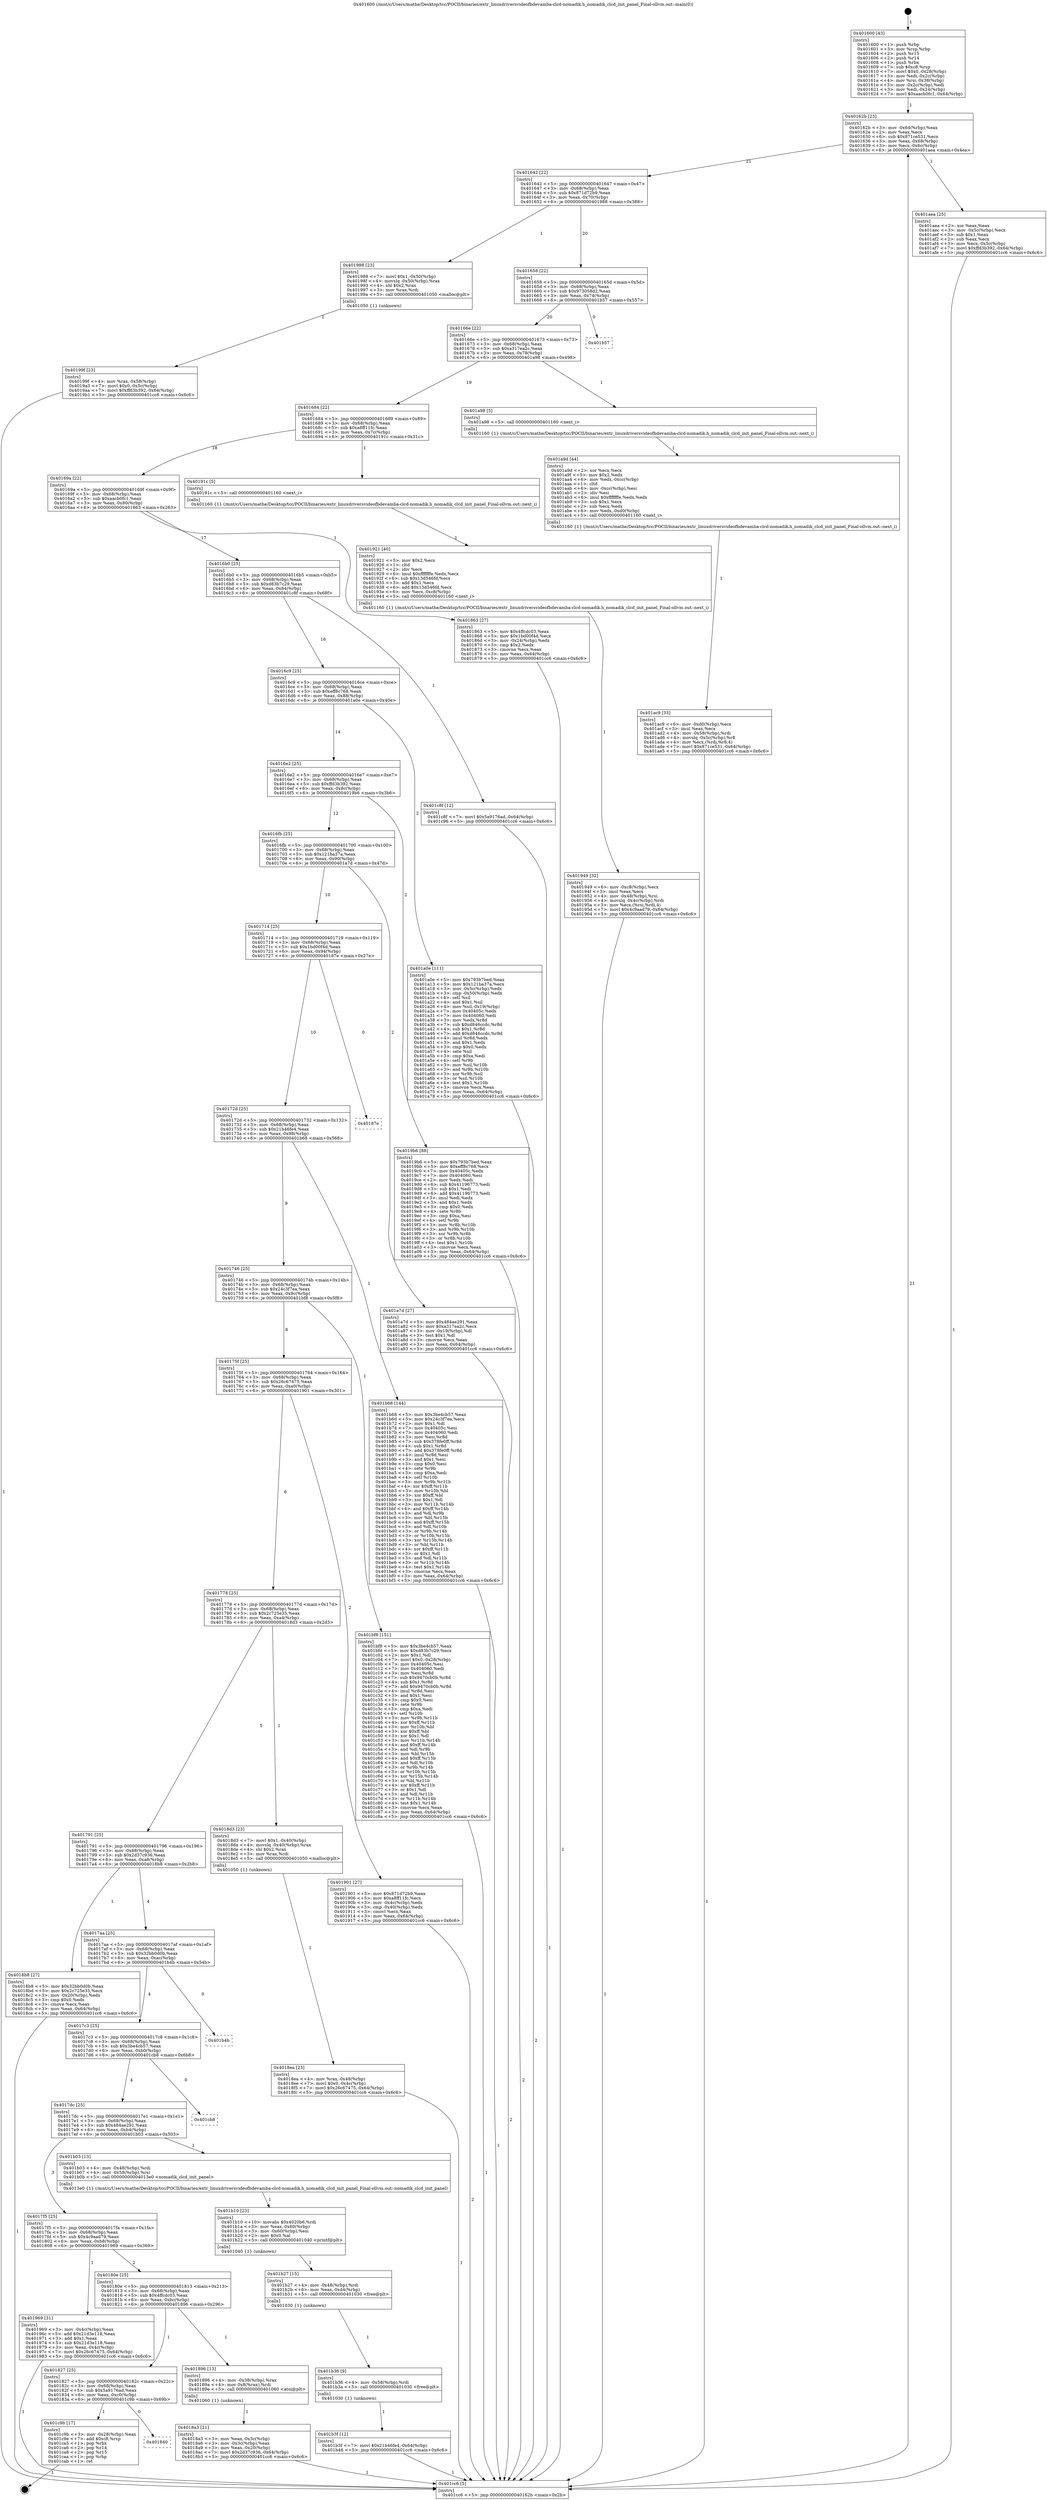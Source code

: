 digraph "0x401600" {
  label = "0x401600 (/mnt/c/Users/mathe/Desktop/tcc/POCII/binaries/extr_linuxdriversvideofbdevamba-clcd-nomadik.h_nomadik_clcd_init_panel_Final-ollvm.out::main(0))"
  labelloc = "t"
  node[shape=record]

  Entry [label="",width=0.3,height=0.3,shape=circle,fillcolor=black,style=filled]
  "0x40162b" [label="{
     0x40162b [23]\l
     | [instrs]\l
     &nbsp;&nbsp;0x40162b \<+3\>: mov -0x64(%rbp),%eax\l
     &nbsp;&nbsp;0x40162e \<+2\>: mov %eax,%ecx\l
     &nbsp;&nbsp;0x401630 \<+6\>: sub $0x871ce531,%ecx\l
     &nbsp;&nbsp;0x401636 \<+3\>: mov %eax,-0x68(%rbp)\l
     &nbsp;&nbsp;0x401639 \<+3\>: mov %ecx,-0x6c(%rbp)\l
     &nbsp;&nbsp;0x40163c \<+6\>: je 0000000000401aea \<main+0x4ea\>\l
  }"]
  "0x401aea" [label="{
     0x401aea [25]\l
     | [instrs]\l
     &nbsp;&nbsp;0x401aea \<+2\>: xor %eax,%eax\l
     &nbsp;&nbsp;0x401aec \<+3\>: mov -0x5c(%rbp),%ecx\l
     &nbsp;&nbsp;0x401aef \<+3\>: sub $0x1,%eax\l
     &nbsp;&nbsp;0x401af2 \<+2\>: sub %eax,%ecx\l
     &nbsp;&nbsp;0x401af4 \<+3\>: mov %ecx,-0x5c(%rbp)\l
     &nbsp;&nbsp;0x401af7 \<+7\>: movl $0xffd3b392,-0x64(%rbp)\l
     &nbsp;&nbsp;0x401afe \<+5\>: jmp 0000000000401cc6 \<main+0x6c6\>\l
  }"]
  "0x401642" [label="{
     0x401642 [22]\l
     | [instrs]\l
     &nbsp;&nbsp;0x401642 \<+5\>: jmp 0000000000401647 \<main+0x47\>\l
     &nbsp;&nbsp;0x401647 \<+3\>: mov -0x68(%rbp),%eax\l
     &nbsp;&nbsp;0x40164a \<+5\>: sub $0x871d72b9,%eax\l
     &nbsp;&nbsp;0x40164f \<+3\>: mov %eax,-0x70(%rbp)\l
     &nbsp;&nbsp;0x401652 \<+6\>: je 0000000000401988 \<main+0x388\>\l
  }"]
  Exit [label="",width=0.3,height=0.3,shape=circle,fillcolor=black,style=filled,peripheries=2]
  "0x401988" [label="{
     0x401988 [23]\l
     | [instrs]\l
     &nbsp;&nbsp;0x401988 \<+7\>: movl $0x1,-0x50(%rbp)\l
     &nbsp;&nbsp;0x40198f \<+4\>: movslq -0x50(%rbp),%rax\l
     &nbsp;&nbsp;0x401993 \<+4\>: shl $0x2,%rax\l
     &nbsp;&nbsp;0x401997 \<+3\>: mov %rax,%rdi\l
     &nbsp;&nbsp;0x40199a \<+5\>: call 0000000000401050 \<malloc@plt\>\l
     | [calls]\l
     &nbsp;&nbsp;0x401050 \{1\} (unknown)\l
  }"]
  "0x401658" [label="{
     0x401658 [22]\l
     | [instrs]\l
     &nbsp;&nbsp;0x401658 \<+5\>: jmp 000000000040165d \<main+0x5d\>\l
     &nbsp;&nbsp;0x40165d \<+3\>: mov -0x68(%rbp),%eax\l
     &nbsp;&nbsp;0x401660 \<+5\>: sub $0x973058d2,%eax\l
     &nbsp;&nbsp;0x401665 \<+3\>: mov %eax,-0x74(%rbp)\l
     &nbsp;&nbsp;0x401668 \<+6\>: je 0000000000401b57 \<main+0x557\>\l
  }"]
  "0x401840" [label="{
     0x401840\l
  }", style=dashed]
  "0x401b57" [label="{
     0x401b57\l
  }", style=dashed]
  "0x40166e" [label="{
     0x40166e [22]\l
     | [instrs]\l
     &nbsp;&nbsp;0x40166e \<+5\>: jmp 0000000000401673 \<main+0x73\>\l
     &nbsp;&nbsp;0x401673 \<+3\>: mov -0x68(%rbp),%eax\l
     &nbsp;&nbsp;0x401676 \<+5\>: sub $0xa317ea2c,%eax\l
     &nbsp;&nbsp;0x40167b \<+3\>: mov %eax,-0x78(%rbp)\l
     &nbsp;&nbsp;0x40167e \<+6\>: je 0000000000401a98 \<main+0x498\>\l
  }"]
  "0x401c9b" [label="{
     0x401c9b [17]\l
     | [instrs]\l
     &nbsp;&nbsp;0x401c9b \<+3\>: mov -0x28(%rbp),%eax\l
     &nbsp;&nbsp;0x401c9e \<+7\>: add $0xc8,%rsp\l
     &nbsp;&nbsp;0x401ca5 \<+1\>: pop %rbx\l
     &nbsp;&nbsp;0x401ca6 \<+2\>: pop %r14\l
     &nbsp;&nbsp;0x401ca8 \<+2\>: pop %r15\l
     &nbsp;&nbsp;0x401caa \<+1\>: pop %rbp\l
     &nbsp;&nbsp;0x401cab \<+1\>: ret\l
  }"]
  "0x401a98" [label="{
     0x401a98 [5]\l
     | [instrs]\l
     &nbsp;&nbsp;0x401a98 \<+5\>: call 0000000000401160 \<next_i\>\l
     | [calls]\l
     &nbsp;&nbsp;0x401160 \{1\} (/mnt/c/Users/mathe/Desktop/tcc/POCII/binaries/extr_linuxdriversvideofbdevamba-clcd-nomadik.h_nomadik_clcd_init_panel_Final-ollvm.out::next_i)\l
  }"]
  "0x401684" [label="{
     0x401684 [22]\l
     | [instrs]\l
     &nbsp;&nbsp;0x401684 \<+5\>: jmp 0000000000401689 \<main+0x89\>\l
     &nbsp;&nbsp;0x401689 \<+3\>: mov -0x68(%rbp),%eax\l
     &nbsp;&nbsp;0x40168c \<+5\>: sub $0xa8ff11fc,%eax\l
     &nbsp;&nbsp;0x401691 \<+3\>: mov %eax,-0x7c(%rbp)\l
     &nbsp;&nbsp;0x401694 \<+6\>: je 000000000040191c \<main+0x31c\>\l
  }"]
  "0x401b3f" [label="{
     0x401b3f [12]\l
     | [instrs]\l
     &nbsp;&nbsp;0x401b3f \<+7\>: movl $0x21b46fe4,-0x64(%rbp)\l
     &nbsp;&nbsp;0x401b46 \<+5\>: jmp 0000000000401cc6 \<main+0x6c6\>\l
  }"]
  "0x40191c" [label="{
     0x40191c [5]\l
     | [instrs]\l
     &nbsp;&nbsp;0x40191c \<+5\>: call 0000000000401160 \<next_i\>\l
     | [calls]\l
     &nbsp;&nbsp;0x401160 \{1\} (/mnt/c/Users/mathe/Desktop/tcc/POCII/binaries/extr_linuxdriversvideofbdevamba-clcd-nomadik.h_nomadik_clcd_init_panel_Final-ollvm.out::next_i)\l
  }"]
  "0x40169a" [label="{
     0x40169a [22]\l
     | [instrs]\l
     &nbsp;&nbsp;0x40169a \<+5\>: jmp 000000000040169f \<main+0x9f\>\l
     &nbsp;&nbsp;0x40169f \<+3\>: mov -0x68(%rbp),%eax\l
     &nbsp;&nbsp;0x4016a2 \<+5\>: sub $0xaacb0fc1,%eax\l
     &nbsp;&nbsp;0x4016a7 \<+3\>: mov %eax,-0x80(%rbp)\l
     &nbsp;&nbsp;0x4016aa \<+6\>: je 0000000000401863 \<main+0x263\>\l
  }"]
  "0x401b36" [label="{
     0x401b36 [9]\l
     | [instrs]\l
     &nbsp;&nbsp;0x401b36 \<+4\>: mov -0x58(%rbp),%rdi\l
     &nbsp;&nbsp;0x401b3a \<+5\>: call 0000000000401030 \<free@plt\>\l
     | [calls]\l
     &nbsp;&nbsp;0x401030 \{1\} (unknown)\l
  }"]
  "0x401863" [label="{
     0x401863 [27]\l
     | [instrs]\l
     &nbsp;&nbsp;0x401863 \<+5\>: mov $0x4ffcdc03,%eax\l
     &nbsp;&nbsp;0x401868 \<+5\>: mov $0x1bd00f4d,%ecx\l
     &nbsp;&nbsp;0x40186d \<+3\>: mov -0x24(%rbp),%edx\l
     &nbsp;&nbsp;0x401870 \<+3\>: cmp $0x2,%edx\l
     &nbsp;&nbsp;0x401873 \<+3\>: cmovne %ecx,%eax\l
     &nbsp;&nbsp;0x401876 \<+3\>: mov %eax,-0x64(%rbp)\l
     &nbsp;&nbsp;0x401879 \<+5\>: jmp 0000000000401cc6 \<main+0x6c6\>\l
  }"]
  "0x4016b0" [label="{
     0x4016b0 [25]\l
     | [instrs]\l
     &nbsp;&nbsp;0x4016b0 \<+5\>: jmp 00000000004016b5 \<main+0xb5\>\l
     &nbsp;&nbsp;0x4016b5 \<+3\>: mov -0x68(%rbp),%eax\l
     &nbsp;&nbsp;0x4016b8 \<+5\>: sub $0xd83b7c29,%eax\l
     &nbsp;&nbsp;0x4016bd \<+6\>: mov %eax,-0x84(%rbp)\l
     &nbsp;&nbsp;0x4016c3 \<+6\>: je 0000000000401c8f \<main+0x68f\>\l
  }"]
  "0x401cc6" [label="{
     0x401cc6 [5]\l
     | [instrs]\l
     &nbsp;&nbsp;0x401cc6 \<+5\>: jmp 000000000040162b \<main+0x2b\>\l
  }"]
  "0x401600" [label="{
     0x401600 [43]\l
     | [instrs]\l
     &nbsp;&nbsp;0x401600 \<+1\>: push %rbp\l
     &nbsp;&nbsp;0x401601 \<+3\>: mov %rsp,%rbp\l
     &nbsp;&nbsp;0x401604 \<+2\>: push %r15\l
     &nbsp;&nbsp;0x401606 \<+2\>: push %r14\l
     &nbsp;&nbsp;0x401608 \<+1\>: push %rbx\l
     &nbsp;&nbsp;0x401609 \<+7\>: sub $0xc8,%rsp\l
     &nbsp;&nbsp;0x401610 \<+7\>: movl $0x0,-0x28(%rbp)\l
     &nbsp;&nbsp;0x401617 \<+3\>: mov %edi,-0x2c(%rbp)\l
     &nbsp;&nbsp;0x40161a \<+4\>: mov %rsi,-0x38(%rbp)\l
     &nbsp;&nbsp;0x40161e \<+3\>: mov -0x2c(%rbp),%edi\l
     &nbsp;&nbsp;0x401621 \<+3\>: mov %edi,-0x24(%rbp)\l
     &nbsp;&nbsp;0x401624 \<+7\>: movl $0xaacb0fc1,-0x64(%rbp)\l
  }"]
  "0x401b27" [label="{
     0x401b27 [15]\l
     | [instrs]\l
     &nbsp;&nbsp;0x401b27 \<+4\>: mov -0x48(%rbp),%rdi\l
     &nbsp;&nbsp;0x401b2b \<+6\>: mov %eax,-0xd4(%rbp)\l
     &nbsp;&nbsp;0x401b31 \<+5\>: call 0000000000401030 \<free@plt\>\l
     | [calls]\l
     &nbsp;&nbsp;0x401030 \{1\} (unknown)\l
  }"]
  "0x401c8f" [label="{
     0x401c8f [12]\l
     | [instrs]\l
     &nbsp;&nbsp;0x401c8f \<+7\>: movl $0x5a9176ad,-0x64(%rbp)\l
     &nbsp;&nbsp;0x401c96 \<+5\>: jmp 0000000000401cc6 \<main+0x6c6\>\l
  }"]
  "0x4016c9" [label="{
     0x4016c9 [25]\l
     | [instrs]\l
     &nbsp;&nbsp;0x4016c9 \<+5\>: jmp 00000000004016ce \<main+0xce\>\l
     &nbsp;&nbsp;0x4016ce \<+3\>: mov -0x68(%rbp),%eax\l
     &nbsp;&nbsp;0x4016d1 \<+5\>: sub $0xeff8c768,%eax\l
     &nbsp;&nbsp;0x4016d6 \<+6\>: mov %eax,-0x88(%rbp)\l
     &nbsp;&nbsp;0x4016dc \<+6\>: je 0000000000401a0e \<main+0x40e\>\l
  }"]
  "0x401b10" [label="{
     0x401b10 [23]\l
     | [instrs]\l
     &nbsp;&nbsp;0x401b10 \<+10\>: movabs $0x4020b6,%rdi\l
     &nbsp;&nbsp;0x401b1a \<+3\>: mov %eax,-0x60(%rbp)\l
     &nbsp;&nbsp;0x401b1d \<+3\>: mov -0x60(%rbp),%esi\l
     &nbsp;&nbsp;0x401b20 \<+2\>: mov $0x0,%al\l
     &nbsp;&nbsp;0x401b22 \<+5\>: call 0000000000401040 \<printf@plt\>\l
     | [calls]\l
     &nbsp;&nbsp;0x401040 \{1\} (unknown)\l
  }"]
  "0x401a0e" [label="{
     0x401a0e [111]\l
     | [instrs]\l
     &nbsp;&nbsp;0x401a0e \<+5\>: mov $0x793b7bed,%eax\l
     &nbsp;&nbsp;0x401a13 \<+5\>: mov $0x121ba37a,%ecx\l
     &nbsp;&nbsp;0x401a18 \<+3\>: mov -0x5c(%rbp),%edx\l
     &nbsp;&nbsp;0x401a1b \<+3\>: cmp -0x50(%rbp),%edx\l
     &nbsp;&nbsp;0x401a1e \<+4\>: setl %sil\l
     &nbsp;&nbsp;0x401a22 \<+4\>: and $0x1,%sil\l
     &nbsp;&nbsp;0x401a26 \<+4\>: mov %sil,-0x19(%rbp)\l
     &nbsp;&nbsp;0x401a2a \<+7\>: mov 0x40405c,%edx\l
     &nbsp;&nbsp;0x401a31 \<+7\>: mov 0x404060,%edi\l
     &nbsp;&nbsp;0x401a38 \<+3\>: mov %edx,%r8d\l
     &nbsp;&nbsp;0x401a3b \<+7\>: sub $0xd846ccdc,%r8d\l
     &nbsp;&nbsp;0x401a42 \<+4\>: sub $0x1,%r8d\l
     &nbsp;&nbsp;0x401a46 \<+7\>: add $0xd846ccdc,%r8d\l
     &nbsp;&nbsp;0x401a4d \<+4\>: imul %r8d,%edx\l
     &nbsp;&nbsp;0x401a51 \<+3\>: and $0x1,%edx\l
     &nbsp;&nbsp;0x401a54 \<+3\>: cmp $0x0,%edx\l
     &nbsp;&nbsp;0x401a57 \<+4\>: sete %sil\l
     &nbsp;&nbsp;0x401a5b \<+3\>: cmp $0xa,%edi\l
     &nbsp;&nbsp;0x401a5e \<+4\>: setl %r9b\l
     &nbsp;&nbsp;0x401a62 \<+3\>: mov %sil,%r10b\l
     &nbsp;&nbsp;0x401a65 \<+3\>: and %r9b,%r10b\l
     &nbsp;&nbsp;0x401a68 \<+3\>: xor %r9b,%sil\l
     &nbsp;&nbsp;0x401a6b \<+3\>: or %sil,%r10b\l
     &nbsp;&nbsp;0x401a6e \<+4\>: test $0x1,%r10b\l
     &nbsp;&nbsp;0x401a72 \<+3\>: cmovne %ecx,%eax\l
     &nbsp;&nbsp;0x401a75 \<+3\>: mov %eax,-0x64(%rbp)\l
     &nbsp;&nbsp;0x401a78 \<+5\>: jmp 0000000000401cc6 \<main+0x6c6\>\l
  }"]
  "0x4016e2" [label="{
     0x4016e2 [25]\l
     | [instrs]\l
     &nbsp;&nbsp;0x4016e2 \<+5\>: jmp 00000000004016e7 \<main+0xe7\>\l
     &nbsp;&nbsp;0x4016e7 \<+3\>: mov -0x68(%rbp),%eax\l
     &nbsp;&nbsp;0x4016ea \<+5\>: sub $0xffd3b392,%eax\l
     &nbsp;&nbsp;0x4016ef \<+6\>: mov %eax,-0x8c(%rbp)\l
     &nbsp;&nbsp;0x4016f5 \<+6\>: je 00000000004019b6 \<main+0x3b6\>\l
  }"]
  "0x401ac9" [label="{
     0x401ac9 [33]\l
     | [instrs]\l
     &nbsp;&nbsp;0x401ac9 \<+6\>: mov -0xd0(%rbp),%ecx\l
     &nbsp;&nbsp;0x401acf \<+3\>: imul %eax,%ecx\l
     &nbsp;&nbsp;0x401ad2 \<+4\>: mov -0x58(%rbp),%rdi\l
     &nbsp;&nbsp;0x401ad6 \<+4\>: movslq -0x5c(%rbp),%r8\l
     &nbsp;&nbsp;0x401ada \<+4\>: mov %ecx,(%rdi,%r8,4)\l
     &nbsp;&nbsp;0x401ade \<+7\>: movl $0x871ce531,-0x64(%rbp)\l
     &nbsp;&nbsp;0x401ae5 \<+5\>: jmp 0000000000401cc6 \<main+0x6c6\>\l
  }"]
  "0x4019b6" [label="{
     0x4019b6 [88]\l
     | [instrs]\l
     &nbsp;&nbsp;0x4019b6 \<+5\>: mov $0x793b7bed,%eax\l
     &nbsp;&nbsp;0x4019bb \<+5\>: mov $0xeff8c768,%ecx\l
     &nbsp;&nbsp;0x4019c0 \<+7\>: mov 0x40405c,%edx\l
     &nbsp;&nbsp;0x4019c7 \<+7\>: mov 0x404060,%esi\l
     &nbsp;&nbsp;0x4019ce \<+2\>: mov %edx,%edi\l
     &nbsp;&nbsp;0x4019d0 \<+6\>: sub $0x41196773,%edi\l
     &nbsp;&nbsp;0x4019d6 \<+3\>: sub $0x1,%edi\l
     &nbsp;&nbsp;0x4019d9 \<+6\>: add $0x41196773,%edi\l
     &nbsp;&nbsp;0x4019df \<+3\>: imul %edi,%edx\l
     &nbsp;&nbsp;0x4019e2 \<+3\>: and $0x1,%edx\l
     &nbsp;&nbsp;0x4019e5 \<+3\>: cmp $0x0,%edx\l
     &nbsp;&nbsp;0x4019e8 \<+4\>: sete %r8b\l
     &nbsp;&nbsp;0x4019ec \<+3\>: cmp $0xa,%esi\l
     &nbsp;&nbsp;0x4019ef \<+4\>: setl %r9b\l
     &nbsp;&nbsp;0x4019f3 \<+3\>: mov %r8b,%r10b\l
     &nbsp;&nbsp;0x4019f6 \<+3\>: and %r9b,%r10b\l
     &nbsp;&nbsp;0x4019f9 \<+3\>: xor %r9b,%r8b\l
     &nbsp;&nbsp;0x4019fc \<+3\>: or %r8b,%r10b\l
     &nbsp;&nbsp;0x4019ff \<+4\>: test $0x1,%r10b\l
     &nbsp;&nbsp;0x401a03 \<+3\>: cmovne %ecx,%eax\l
     &nbsp;&nbsp;0x401a06 \<+3\>: mov %eax,-0x64(%rbp)\l
     &nbsp;&nbsp;0x401a09 \<+5\>: jmp 0000000000401cc6 \<main+0x6c6\>\l
  }"]
  "0x4016fb" [label="{
     0x4016fb [25]\l
     | [instrs]\l
     &nbsp;&nbsp;0x4016fb \<+5\>: jmp 0000000000401700 \<main+0x100\>\l
     &nbsp;&nbsp;0x401700 \<+3\>: mov -0x68(%rbp),%eax\l
     &nbsp;&nbsp;0x401703 \<+5\>: sub $0x121ba37a,%eax\l
     &nbsp;&nbsp;0x401708 \<+6\>: mov %eax,-0x90(%rbp)\l
     &nbsp;&nbsp;0x40170e \<+6\>: je 0000000000401a7d \<main+0x47d\>\l
  }"]
  "0x401a9d" [label="{
     0x401a9d [44]\l
     | [instrs]\l
     &nbsp;&nbsp;0x401a9d \<+2\>: xor %ecx,%ecx\l
     &nbsp;&nbsp;0x401a9f \<+5\>: mov $0x2,%edx\l
     &nbsp;&nbsp;0x401aa4 \<+6\>: mov %edx,-0xcc(%rbp)\l
     &nbsp;&nbsp;0x401aaa \<+1\>: cltd\l
     &nbsp;&nbsp;0x401aab \<+6\>: mov -0xcc(%rbp),%esi\l
     &nbsp;&nbsp;0x401ab1 \<+2\>: idiv %esi\l
     &nbsp;&nbsp;0x401ab3 \<+6\>: imul $0xfffffffe,%edx,%edx\l
     &nbsp;&nbsp;0x401ab9 \<+3\>: sub $0x1,%ecx\l
     &nbsp;&nbsp;0x401abc \<+2\>: sub %ecx,%edx\l
     &nbsp;&nbsp;0x401abe \<+6\>: mov %edx,-0xd0(%rbp)\l
     &nbsp;&nbsp;0x401ac4 \<+5\>: call 0000000000401160 \<next_i\>\l
     | [calls]\l
     &nbsp;&nbsp;0x401160 \{1\} (/mnt/c/Users/mathe/Desktop/tcc/POCII/binaries/extr_linuxdriversvideofbdevamba-clcd-nomadik.h_nomadik_clcd_init_panel_Final-ollvm.out::next_i)\l
  }"]
  "0x401a7d" [label="{
     0x401a7d [27]\l
     | [instrs]\l
     &nbsp;&nbsp;0x401a7d \<+5\>: mov $0x484ae291,%eax\l
     &nbsp;&nbsp;0x401a82 \<+5\>: mov $0xa317ea2c,%ecx\l
     &nbsp;&nbsp;0x401a87 \<+3\>: mov -0x19(%rbp),%dl\l
     &nbsp;&nbsp;0x401a8a \<+3\>: test $0x1,%dl\l
     &nbsp;&nbsp;0x401a8d \<+3\>: cmovne %ecx,%eax\l
     &nbsp;&nbsp;0x401a90 \<+3\>: mov %eax,-0x64(%rbp)\l
     &nbsp;&nbsp;0x401a93 \<+5\>: jmp 0000000000401cc6 \<main+0x6c6\>\l
  }"]
  "0x401714" [label="{
     0x401714 [25]\l
     | [instrs]\l
     &nbsp;&nbsp;0x401714 \<+5\>: jmp 0000000000401719 \<main+0x119\>\l
     &nbsp;&nbsp;0x401719 \<+3\>: mov -0x68(%rbp),%eax\l
     &nbsp;&nbsp;0x40171c \<+5\>: sub $0x1bd00f4d,%eax\l
     &nbsp;&nbsp;0x401721 \<+6\>: mov %eax,-0x94(%rbp)\l
     &nbsp;&nbsp;0x401727 \<+6\>: je 000000000040187e \<main+0x27e\>\l
  }"]
  "0x40199f" [label="{
     0x40199f [23]\l
     | [instrs]\l
     &nbsp;&nbsp;0x40199f \<+4\>: mov %rax,-0x58(%rbp)\l
     &nbsp;&nbsp;0x4019a3 \<+7\>: movl $0x0,-0x5c(%rbp)\l
     &nbsp;&nbsp;0x4019aa \<+7\>: movl $0xffd3b392,-0x64(%rbp)\l
     &nbsp;&nbsp;0x4019b1 \<+5\>: jmp 0000000000401cc6 \<main+0x6c6\>\l
  }"]
  "0x40187e" [label="{
     0x40187e\l
  }", style=dashed]
  "0x40172d" [label="{
     0x40172d [25]\l
     | [instrs]\l
     &nbsp;&nbsp;0x40172d \<+5\>: jmp 0000000000401732 \<main+0x132\>\l
     &nbsp;&nbsp;0x401732 \<+3\>: mov -0x68(%rbp),%eax\l
     &nbsp;&nbsp;0x401735 \<+5\>: sub $0x21b46fe4,%eax\l
     &nbsp;&nbsp;0x40173a \<+6\>: mov %eax,-0x98(%rbp)\l
     &nbsp;&nbsp;0x401740 \<+6\>: je 0000000000401b68 \<main+0x568\>\l
  }"]
  "0x401949" [label="{
     0x401949 [32]\l
     | [instrs]\l
     &nbsp;&nbsp;0x401949 \<+6\>: mov -0xc8(%rbp),%ecx\l
     &nbsp;&nbsp;0x40194f \<+3\>: imul %eax,%ecx\l
     &nbsp;&nbsp;0x401952 \<+4\>: mov -0x48(%rbp),%rsi\l
     &nbsp;&nbsp;0x401956 \<+4\>: movslq -0x4c(%rbp),%rdi\l
     &nbsp;&nbsp;0x40195a \<+3\>: mov %ecx,(%rsi,%rdi,4)\l
     &nbsp;&nbsp;0x40195d \<+7\>: movl $0x4c9aad79,-0x64(%rbp)\l
     &nbsp;&nbsp;0x401964 \<+5\>: jmp 0000000000401cc6 \<main+0x6c6\>\l
  }"]
  "0x401b68" [label="{
     0x401b68 [144]\l
     | [instrs]\l
     &nbsp;&nbsp;0x401b68 \<+5\>: mov $0x3be4cb57,%eax\l
     &nbsp;&nbsp;0x401b6d \<+5\>: mov $0x24c3f7ea,%ecx\l
     &nbsp;&nbsp;0x401b72 \<+2\>: mov $0x1,%dl\l
     &nbsp;&nbsp;0x401b74 \<+7\>: mov 0x40405c,%esi\l
     &nbsp;&nbsp;0x401b7b \<+7\>: mov 0x404060,%edi\l
     &nbsp;&nbsp;0x401b82 \<+3\>: mov %esi,%r8d\l
     &nbsp;&nbsp;0x401b85 \<+7\>: sub $0x378fe0ff,%r8d\l
     &nbsp;&nbsp;0x401b8c \<+4\>: sub $0x1,%r8d\l
     &nbsp;&nbsp;0x401b90 \<+7\>: add $0x378fe0ff,%r8d\l
     &nbsp;&nbsp;0x401b97 \<+4\>: imul %r8d,%esi\l
     &nbsp;&nbsp;0x401b9b \<+3\>: and $0x1,%esi\l
     &nbsp;&nbsp;0x401b9e \<+3\>: cmp $0x0,%esi\l
     &nbsp;&nbsp;0x401ba1 \<+4\>: sete %r9b\l
     &nbsp;&nbsp;0x401ba5 \<+3\>: cmp $0xa,%edi\l
     &nbsp;&nbsp;0x401ba8 \<+4\>: setl %r10b\l
     &nbsp;&nbsp;0x401bac \<+3\>: mov %r9b,%r11b\l
     &nbsp;&nbsp;0x401baf \<+4\>: xor $0xff,%r11b\l
     &nbsp;&nbsp;0x401bb3 \<+3\>: mov %r10b,%bl\l
     &nbsp;&nbsp;0x401bb6 \<+3\>: xor $0xff,%bl\l
     &nbsp;&nbsp;0x401bb9 \<+3\>: xor $0x1,%dl\l
     &nbsp;&nbsp;0x401bbc \<+3\>: mov %r11b,%r14b\l
     &nbsp;&nbsp;0x401bbf \<+4\>: and $0xff,%r14b\l
     &nbsp;&nbsp;0x401bc3 \<+3\>: and %dl,%r9b\l
     &nbsp;&nbsp;0x401bc6 \<+3\>: mov %bl,%r15b\l
     &nbsp;&nbsp;0x401bc9 \<+4\>: and $0xff,%r15b\l
     &nbsp;&nbsp;0x401bcd \<+3\>: and %dl,%r10b\l
     &nbsp;&nbsp;0x401bd0 \<+3\>: or %r9b,%r14b\l
     &nbsp;&nbsp;0x401bd3 \<+3\>: or %r10b,%r15b\l
     &nbsp;&nbsp;0x401bd6 \<+3\>: xor %r15b,%r14b\l
     &nbsp;&nbsp;0x401bd9 \<+3\>: or %bl,%r11b\l
     &nbsp;&nbsp;0x401bdc \<+4\>: xor $0xff,%r11b\l
     &nbsp;&nbsp;0x401be0 \<+3\>: or $0x1,%dl\l
     &nbsp;&nbsp;0x401be3 \<+3\>: and %dl,%r11b\l
     &nbsp;&nbsp;0x401be6 \<+3\>: or %r11b,%r14b\l
     &nbsp;&nbsp;0x401be9 \<+4\>: test $0x1,%r14b\l
     &nbsp;&nbsp;0x401bed \<+3\>: cmovne %ecx,%eax\l
     &nbsp;&nbsp;0x401bf0 \<+3\>: mov %eax,-0x64(%rbp)\l
     &nbsp;&nbsp;0x401bf3 \<+5\>: jmp 0000000000401cc6 \<main+0x6c6\>\l
  }"]
  "0x401746" [label="{
     0x401746 [25]\l
     | [instrs]\l
     &nbsp;&nbsp;0x401746 \<+5\>: jmp 000000000040174b \<main+0x14b\>\l
     &nbsp;&nbsp;0x40174b \<+3\>: mov -0x68(%rbp),%eax\l
     &nbsp;&nbsp;0x40174e \<+5\>: sub $0x24c3f7ea,%eax\l
     &nbsp;&nbsp;0x401753 \<+6\>: mov %eax,-0x9c(%rbp)\l
     &nbsp;&nbsp;0x401759 \<+6\>: je 0000000000401bf8 \<main+0x5f8\>\l
  }"]
  "0x401921" [label="{
     0x401921 [40]\l
     | [instrs]\l
     &nbsp;&nbsp;0x401921 \<+5\>: mov $0x2,%ecx\l
     &nbsp;&nbsp;0x401926 \<+1\>: cltd\l
     &nbsp;&nbsp;0x401927 \<+2\>: idiv %ecx\l
     &nbsp;&nbsp;0x401929 \<+6\>: imul $0xfffffffe,%edx,%ecx\l
     &nbsp;&nbsp;0x40192f \<+6\>: sub $0x13d546fd,%ecx\l
     &nbsp;&nbsp;0x401935 \<+3\>: add $0x1,%ecx\l
     &nbsp;&nbsp;0x401938 \<+6\>: add $0x13d546fd,%ecx\l
     &nbsp;&nbsp;0x40193e \<+6\>: mov %ecx,-0xc8(%rbp)\l
     &nbsp;&nbsp;0x401944 \<+5\>: call 0000000000401160 \<next_i\>\l
     | [calls]\l
     &nbsp;&nbsp;0x401160 \{1\} (/mnt/c/Users/mathe/Desktop/tcc/POCII/binaries/extr_linuxdriversvideofbdevamba-clcd-nomadik.h_nomadik_clcd_init_panel_Final-ollvm.out::next_i)\l
  }"]
  "0x401bf8" [label="{
     0x401bf8 [151]\l
     | [instrs]\l
     &nbsp;&nbsp;0x401bf8 \<+5\>: mov $0x3be4cb57,%eax\l
     &nbsp;&nbsp;0x401bfd \<+5\>: mov $0xd83b7c29,%ecx\l
     &nbsp;&nbsp;0x401c02 \<+2\>: mov $0x1,%dl\l
     &nbsp;&nbsp;0x401c04 \<+7\>: movl $0x0,-0x28(%rbp)\l
     &nbsp;&nbsp;0x401c0b \<+7\>: mov 0x40405c,%esi\l
     &nbsp;&nbsp;0x401c12 \<+7\>: mov 0x404060,%edi\l
     &nbsp;&nbsp;0x401c19 \<+3\>: mov %esi,%r8d\l
     &nbsp;&nbsp;0x401c1c \<+7\>: sub $0x9470cb0b,%r8d\l
     &nbsp;&nbsp;0x401c23 \<+4\>: sub $0x1,%r8d\l
     &nbsp;&nbsp;0x401c27 \<+7\>: add $0x9470cb0b,%r8d\l
     &nbsp;&nbsp;0x401c2e \<+4\>: imul %r8d,%esi\l
     &nbsp;&nbsp;0x401c32 \<+3\>: and $0x1,%esi\l
     &nbsp;&nbsp;0x401c35 \<+3\>: cmp $0x0,%esi\l
     &nbsp;&nbsp;0x401c38 \<+4\>: sete %r9b\l
     &nbsp;&nbsp;0x401c3c \<+3\>: cmp $0xa,%edi\l
     &nbsp;&nbsp;0x401c3f \<+4\>: setl %r10b\l
     &nbsp;&nbsp;0x401c43 \<+3\>: mov %r9b,%r11b\l
     &nbsp;&nbsp;0x401c46 \<+4\>: xor $0xff,%r11b\l
     &nbsp;&nbsp;0x401c4a \<+3\>: mov %r10b,%bl\l
     &nbsp;&nbsp;0x401c4d \<+3\>: xor $0xff,%bl\l
     &nbsp;&nbsp;0x401c50 \<+3\>: xor $0x1,%dl\l
     &nbsp;&nbsp;0x401c53 \<+3\>: mov %r11b,%r14b\l
     &nbsp;&nbsp;0x401c56 \<+4\>: and $0xff,%r14b\l
     &nbsp;&nbsp;0x401c5a \<+3\>: and %dl,%r9b\l
     &nbsp;&nbsp;0x401c5d \<+3\>: mov %bl,%r15b\l
     &nbsp;&nbsp;0x401c60 \<+4\>: and $0xff,%r15b\l
     &nbsp;&nbsp;0x401c64 \<+3\>: and %dl,%r10b\l
     &nbsp;&nbsp;0x401c67 \<+3\>: or %r9b,%r14b\l
     &nbsp;&nbsp;0x401c6a \<+3\>: or %r10b,%r15b\l
     &nbsp;&nbsp;0x401c6d \<+3\>: xor %r15b,%r14b\l
     &nbsp;&nbsp;0x401c70 \<+3\>: or %bl,%r11b\l
     &nbsp;&nbsp;0x401c73 \<+4\>: xor $0xff,%r11b\l
     &nbsp;&nbsp;0x401c77 \<+3\>: or $0x1,%dl\l
     &nbsp;&nbsp;0x401c7a \<+3\>: and %dl,%r11b\l
     &nbsp;&nbsp;0x401c7d \<+3\>: or %r11b,%r14b\l
     &nbsp;&nbsp;0x401c80 \<+4\>: test $0x1,%r14b\l
     &nbsp;&nbsp;0x401c84 \<+3\>: cmovne %ecx,%eax\l
     &nbsp;&nbsp;0x401c87 \<+3\>: mov %eax,-0x64(%rbp)\l
     &nbsp;&nbsp;0x401c8a \<+5\>: jmp 0000000000401cc6 \<main+0x6c6\>\l
  }"]
  "0x40175f" [label="{
     0x40175f [25]\l
     | [instrs]\l
     &nbsp;&nbsp;0x40175f \<+5\>: jmp 0000000000401764 \<main+0x164\>\l
     &nbsp;&nbsp;0x401764 \<+3\>: mov -0x68(%rbp),%eax\l
     &nbsp;&nbsp;0x401767 \<+5\>: sub $0x26c67475,%eax\l
     &nbsp;&nbsp;0x40176c \<+6\>: mov %eax,-0xa0(%rbp)\l
     &nbsp;&nbsp;0x401772 \<+6\>: je 0000000000401901 \<main+0x301\>\l
  }"]
  "0x4018ea" [label="{
     0x4018ea [23]\l
     | [instrs]\l
     &nbsp;&nbsp;0x4018ea \<+4\>: mov %rax,-0x48(%rbp)\l
     &nbsp;&nbsp;0x4018ee \<+7\>: movl $0x0,-0x4c(%rbp)\l
     &nbsp;&nbsp;0x4018f5 \<+7\>: movl $0x26c67475,-0x64(%rbp)\l
     &nbsp;&nbsp;0x4018fc \<+5\>: jmp 0000000000401cc6 \<main+0x6c6\>\l
  }"]
  "0x401901" [label="{
     0x401901 [27]\l
     | [instrs]\l
     &nbsp;&nbsp;0x401901 \<+5\>: mov $0x871d72b9,%eax\l
     &nbsp;&nbsp;0x401906 \<+5\>: mov $0xa8ff11fc,%ecx\l
     &nbsp;&nbsp;0x40190b \<+3\>: mov -0x4c(%rbp),%edx\l
     &nbsp;&nbsp;0x40190e \<+3\>: cmp -0x40(%rbp),%edx\l
     &nbsp;&nbsp;0x401911 \<+3\>: cmovl %ecx,%eax\l
     &nbsp;&nbsp;0x401914 \<+3\>: mov %eax,-0x64(%rbp)\l
     &nbsp;&nbsp;0x401917 \<+5\>: jmp 0000000000401cc6 \<main+0x6c6\>\l
  }"]
  "0x401778" [label="{
     0x401778 [25]\l
     | [instrs]\l
     &nbsp;&nbsp;0x401778 \<+5\>: jmp 000000000040177d \<main+0x17d\>\l
     &nbsp;&nbsp;0x40177d \<+3\>: mov -0x68(%rbp),%eax\l
     &nbsp;&nbsp;0x401780 \<+5\>: sub $0x2c725e35,%eax\l
     &nbsp;&nbsp;0x401785 \<+6\>: mov %eax,-0xa4(%rbp)\l
     &nbsp;&nbsp;0x40178b \<+6\>: je 00000000004018d3 \<main+0x2d3\>\l
  }"]
  "0x4018a3" [label="{
     0x4018a3 [21]\l
     | [instrs]\l
     &nbsp;&nbsp;0x4018a3 \<+3\>: mov %eax,-0x3c(%rbp)\l
     &nbsp;&nbsp;0x4018a6 \<+3\>: mov -0x3c(%rbp),%eax\l
     &nbsp;&nbsp;0x4018a9 \<+3\>: mov %eax,-0x20(%rbp)\l
     &nbsp;&nbsp;0x4018ac \<+7\>: movl $0x2d37c936,-0x64(%rbp)\l
     &nbsp;&nbsp;0x4018b3 \<+5\>: jmp 0000000000401cc6 \<main+0x6c6\>\l
  }"]
  "0x4018d3" [label="{
     0x4018d3 [23]\l
     | [instrs]\l
     &nbsp;&nbsp;0x4018d3 \<+7\>: movl $0x1,-0x40(%rbp)\l
     &nbsp;&nbsp;0x4018da \<+4\>: movslq -0x40(%rbp),%rax\l
     &nbsp;&nbsp;0x4018de \<+4\>: shl $0x2,%rax\l
     &nbsp;&nbsp;0x4018e2 \<+3\>: mov %rax,%rdi\l
     &nbsp;&nbsp;0x4018e5 \<+5\>: call 0000000000401050 \<malloc@plt\>\l
     | [calls]\l
     &nbsp;&nbsp;0x401050 \{1\} (unknown)\l
  }"]
  "0x401791" [label="{
     0x401791 [25]\l
     | [instrs]\l
     &nbsp;&nbsp;0x401791 \<+5\>: jmp 0000000000401796 \<main+0x196\>\l
     &nbsp;&nbsp;0x401796 \<+3\>: mov -0x68(%rbp),%eax\l
     &nbsp;&nbsp;0x401799 \<+5\>: sub $0x2d37c936,%eax\l
     &nbsp;&nbsp;0x40179e \<+6\>: mov %eax,-0xa8(%rbp)\l
     &nbsp;&nbsp;0x4017a4 \<+6\>: je 00000000004018b8 \<main+0x2b8\>\l
  }"]
  "0x401827" [label="{
     0x401827 [25]\l
     | [instrs]\l
     &nbsp;&nbsp;0x401827 \<+5\>: jmp 000000000040182c \<main+0x22c\>\l
     &nbsp;&nbsp;0x40182c \<+3\>: mov -0x68(%rbp),%eax\l
     &nbsp;&nbsp;0x40182f \<+5\>: sub $0x5a9176ad,%eax\l
     &nbsp;&nbsp;0x401834 \<+6\>: mov %eax,-0xc0(%rbp)\l
     &nbsp;&nbsp;0x40183a \<+6\>: je 0000000000401c9b \<main+0x69b\>\l
  }"]
  "0x4018b8" [label="{
     0x4018b8 [27]\l
     | [instrs]\l
     &nbsp;&nbsp;0x4018b8 \<+5\>: mov $0x32bb0d0b,%eax\l
     &nbsp;&nbsp;0x4018bd \<+5\>: mov $0x2c725e35,%ecx\l
     &nbsp;&nbsp;0x4018c2 \<+3\>: mov -0x20(%rbp),%edx\l
     &nbsp;&nbsp;0x4018c5 \<+3\>: cmp $0x0,%edx\l
     &nbsp;&nbsp;0x4018c8 \<+3\>: cmove %ecx,%eax\l
     &nbsp;&nbsp;0x4018cb \<+3\>: mov %eax,-0x64(%rbp)\l
     &nbsp;&nbsp;0x4018ce \<+5\>: jmp 0000000000401cc6 \<main+0x6c6\>\l
  }"]
  "0x4017aa" [label="{
     0x4017aa [25]\l
     | [instrs]\l
     &nbsp;&nbsp;0x4017aa \<+5\>: jmp 00000000004017af \<main+0x1af\>\l
     &nbsp;&nbsp;0x4017af \<+3\>: mov -0x68(%rbp),%eax\l
     &nbsp;&nbsp;0x4017b2 \<+5\>: sub $0x32bb0d0b,%eax\l
     &nbsp;&nbsp;0x4017b7 \<+6\>: mov %eax,-0xac(%rbp)\l
     &nbsp;&nbsp;0x4017bd \<+6\>: je 0000000000401b4b \<main+0x54b\>\l
  }"]
  "0x401896" [label="{
     0x401896 [13]\l
     | [instrs]\l
     &nbsp;&nbsp;0x401896 \<+4\>: mov -0x38(%rbp),%rax\l
     &nbsp;&nbsp;0x40189a \<+4\>: mov 0x8(%rax),%rdi\l
     &nbsp;&nbsp;0x40189e \<+5\>: call 0000000000401060 \<atoi@plt\>\l
     | [calls]\l
     &nbsp;&nbsp;0x401060 \{1\} (unknown)\l
  }"]
  "0x401b4b" [label="{
     0x401b4b\l
  }", style=dashed]
  "0x4017c3" [label="{
     0x4017c3 [25]\l
     | [instrs]\l
     &nbsp;&nbsp;0x4017c3 \<+5\>: jmp 00000000004017c8 \<main+0x1c8\>\l
     &nbsp;&nbsp;0x4017c8 \<+3\>: mov -0x68(%rbp),%eax\l
     &nbsp;&nbsp;0x4017cb \<+5\>: sub $0x3be4cb57,%eax\l
     &nbsp;&nbsp;0x4017d0 \<+6\>: mov %eax,-0xb0(%rbp)\l
     &nbsp;&nbsp;0x4017d6 \<+6\>: je 0000000000401cb8 \<main+0x6b8\>\l
  }"]
  "0x40180e" [label="{
     0x40180e [25]\l
     | [instrs]\l
     &nbsp;&nbsp;0x40180e \<+5\>: jmp 0000000000401813 \<main+0x213\>\l
     &nbsp;&nbsp;0x401813 \<+3\>: mov -0x68(%rbp),%eax\l
     &nbsp;&nbsp;0x401816 \<+5\>: sub $0x4ffcdc03,%eax\l
     &nbsp;&nbsp;0x40181b \<+6\>: mov %eax,-0xbc(%rbp)\l
     &nbsp;&nbsp;0x401821 \<+6\>: je 0000000000401896 \<main+0x296\>\l
  }"]
  "0x401cb8" [label="{
     0x401cb8\l
  }", style=dashed]
  "0x4017dc" [label="{
     0x4017dc [25]\l
     | [instrs]\l
     &nbsp;&nbsp;0x4017dc \<+5\>: jmp 00000000004017e1 \<main+0x1e1\>\l
     &nbsp;&nbsp;0x4017e1 \<+3\>: mov -0x68(%rbp),%eax\l
     &nbsp;&nbsp;0x4017e4 \<+5\>: sub $0x484ae291,%eax\l
     &nbsp;&nbsp;0x4017e9 \<+6\>: mov %eax,-0xb4(%rbp)\l
     &nbsp;&nbsp;0x4017ef \<+6\>: je 0000000000401b03 \<main+0x503\>\l
  }"]
  "0x401969" [label="{
     0x401969 [31]\l
     | [instrs]\l
     &nbsp;&nbsp;0x401969 \<+3\>: mov -0x4c(%rbp),%eax\l
     &nbsp;&nbsp;0x40196c \<+5\>: add $0x21d3e118,%eax\l
     &nbsp;&nbsp;0x401971 \<+3\>: add $0x1,%eax\l
     &nbsp;&nbsp;0x401974 \<+5\>: sub $0x21d3e118,%eax\l
     &nbsp;&nbsp;0x401979 \<+3\>: mov %eax,-0x4c(%rbp)\l
     &nbsp;&nbsp;0x40197c \<+7\>: movl $0x26c67475,-0x64(%rbp)\l
     &nbsp;&nbsp;0x401983 \<+5\>: jmp 0000000000401cc6 \<main+0x6c6\>\l
  }"]
  "0x401b03" [label="{
     0x401b03 [13]\l
     | [instrs]\l
     &nbsp;&nbsp;0x401b03 \<+4\>: mov -0x48(%rbp),%rdi\l
     &nbsp;&nbsp;0x401b07 \<+4\>: mov -0x58(%rbp),%rsi\l
     &nbsp;&nbsp;0x401b0b \<+5\>: call 00000000004013e0 \<nomadik_clcd_init_panel\>\l
     | [calls]\l
     &nbsp;&nbsp;0x4013e0 \{1\} (/mnt/c/Users/mathe/Desktop/tcc/POCII/binaries/extr_linuxdriversvideofbdevamba-clcd-nomadik.h_nomadik_clcd_init_panel_Final-ollvm.out::nomadik_clcd_init_panel)\l
  }"]
  "0x4017f5" [label="{
     0x4017f5 [25]\l
     | [instrs]\l
     &nbsp;&nbsp;0x4017f5 \<+5\>: jmp 00000000004017fa \<main+0x1fa\>\l
     &nbsp;&nbsp;0x4017fa \<+3\>: mov -0x68(%rbp),%eax\l
     &nbsp;&nbsp;0x4017fd \<+5\>: sub $0x4c9aad79,%eax\l
     &nbsp;&nbsp;0x401802 \<+6\>: mov %eax,-0xb8(%rbp)\l
     &nbsp;&nbsp;0x401808 \<+6\>: je 0000000000401969 \<main+0x369\>\l
  }"]
  Entry -> "0x401600" [label=" 1"]
  "0x40162b" -> "0x401aea" [label=" 1"]
  "0x40162b" -> "0x401642" [label=" 21"]
  "0x401c9b" -> Exit [label=" 1"]
  "0x401642" -> "0x401988" [label=" 1"]
  "0x401642" -> "0x401658" [label=" 20"]
  "0x401827" -> "0x401840" [label=" 0"]
  "0x401658" -> "0x401b57" [label=" 0"]
  "0x401658" -> "0x40166e" [label=" 20"]
  "0x401827" -> "0x401c9b" [label=" 1"]
  "0x40166e" -> "0x401a98" [label=" 1"]
  "0x40166e" -> "0x401684" [label=" 19"]
  "0x401c8f" -> "0x401cc6" [label=" 1"]
  "0x401684" -> "0x40191c" [label=" 1"]
  "0x401684" -> "0x40169a" [label=" 18"]
  "0x401bf8" -> "0x401cc6" [label=" 1"]
  "0x40169a" -> "0x401863" [label=" 1"]
  "0x40169a" -> "0x4016b0" [label=" 17"]
  "0x401863" -> "0x401cc6" [label=" 1"]
  "0x401600" -> "0x40162b" [label=" 1"]
  "0x401cc6" -> "0x40162b" [label=" 21"]
  "0x401b68" -> "0x401cc6" [label=" 1"]
  "0x4016b0" -> "0x401c8f" [label=" 1"]
  "0x4016b0" -> "0x4016c9" [label=" 16"]
  "0x401b3f" -> "0x401cc6" [label=" 1"]
  "0x4016c9" -> "0x401a0e" [label=" 2"]
  "0x4016c9" -> "0x4016e2" [label=" 14"]
  "0x401b36" -> "0x401b3f" [label=" 1"]
  "0x4016e2" -> "0x4019b6" [label=" 2"]
  "0x4016e2" -> "0x4016fb" [label=" 12"]
  "0x401b27" -> "0x401b36" [label=" 1"]
  "0x4016fb" -> "0x401a7d" [label=" 2"]
  "0x4016fb" -> "0x401714" [label=" 10"]
  "0x401b10" -> "0x401b27" [label=" 1"]
  "0x401714" -> "0x40187e" [label=" 0"]
  "0x401714" -> "0x40172d" [label=" 10"]
  "0x401b03" -> "0x401b10" [label=" 1"]
  "0x40172d" -> "0x401b68" [label=" 1"]
  "0x40172d" -> "0x401746" [label=" 9"]
  "0x401aea" -> "0x401cc6" [label=" 1"]
  "0x401746" -> "0x401bf8" [label=" 1"]
  "0x401746" -> "0x40175f" [label=" 8"]
  "0x401ac9" -> "0x401cc6" [label=" 1"]
  "0x40175f" -> "0x401901" [label=" 2"]
  "0x40175f" -> "0x401778" [label=" 6"]
  "0x401a9d" -> "0x401ac9" [label=" 1"]
  "0x401778" -> "0x4018d3" [label=" 1"]
  "0x401778" -> "0x401791" [label=" 5"]
  "0x401a98" -> "0x401a9d" [label=" 1"]
  "0x401791" -> "0x4018b8" [label=" 1"]
  "0x401791" -> "0x4017aa" [label=" 4"]
  "0x401a7d" -> "0x401cc6" [label=" 2"]
  "0x4017aa" -> "0x401b4b" [label=" 0"]
  "0x4017aa" -> "0x4017c3" [label=" 4"]
  "0x401a0e" -> "0x401cc6" [label=" 2"]
  "0x4017c3" -> "0x401cb8" [label=" 0"]
  "0x4017c3" -> "0x4017dc" [label=" 4"]
  "0x40199f" -> "0x401cc6" [label=" 1"]
  "0x4017dc" -> "0x401b03" [label=" 1"]
  "0x4017dc" -> "0x4017f5" [label=" 3"]
  "0x401988" -> "0x40199f" [label=" 1"]
  "0x4017f5" -> "0x401969" [label=" 1"]
  "0x4017f5" -> "0x40180e" [label=" 2"]
  "0x4019b6" -> "0x401cc6" [label=" 2"]
  "0x40180e" -> "0x401896" [label=" 1"]
  "0x40180e" -> "0x401827" [label=" 1"]
  "0x401896" -> "0x4018a3" [label=" 1"]
  "0x4018a3" -> "0x401cc6" [label=" 1"]
  "0x4018b8" -> "0x401cc6" [label=" 1"]
  "0x4018d3" -> "0x4018ea" [label=" 1"]
  "0x4018ea" -> "0x401cc6" [label=" 1"]
  "0x401901" -> "0x401cc6" [label=" 2"]
  "0x40191c" -> "0x401921" [label=" 1"]
  "0x401921" -> "0x401949" [label=" 1"]
  "0x401949" -> "0x401cc6" [label=" 1"]
  "0x401969" -> "0x401cc6" [label=" 1"]
}
